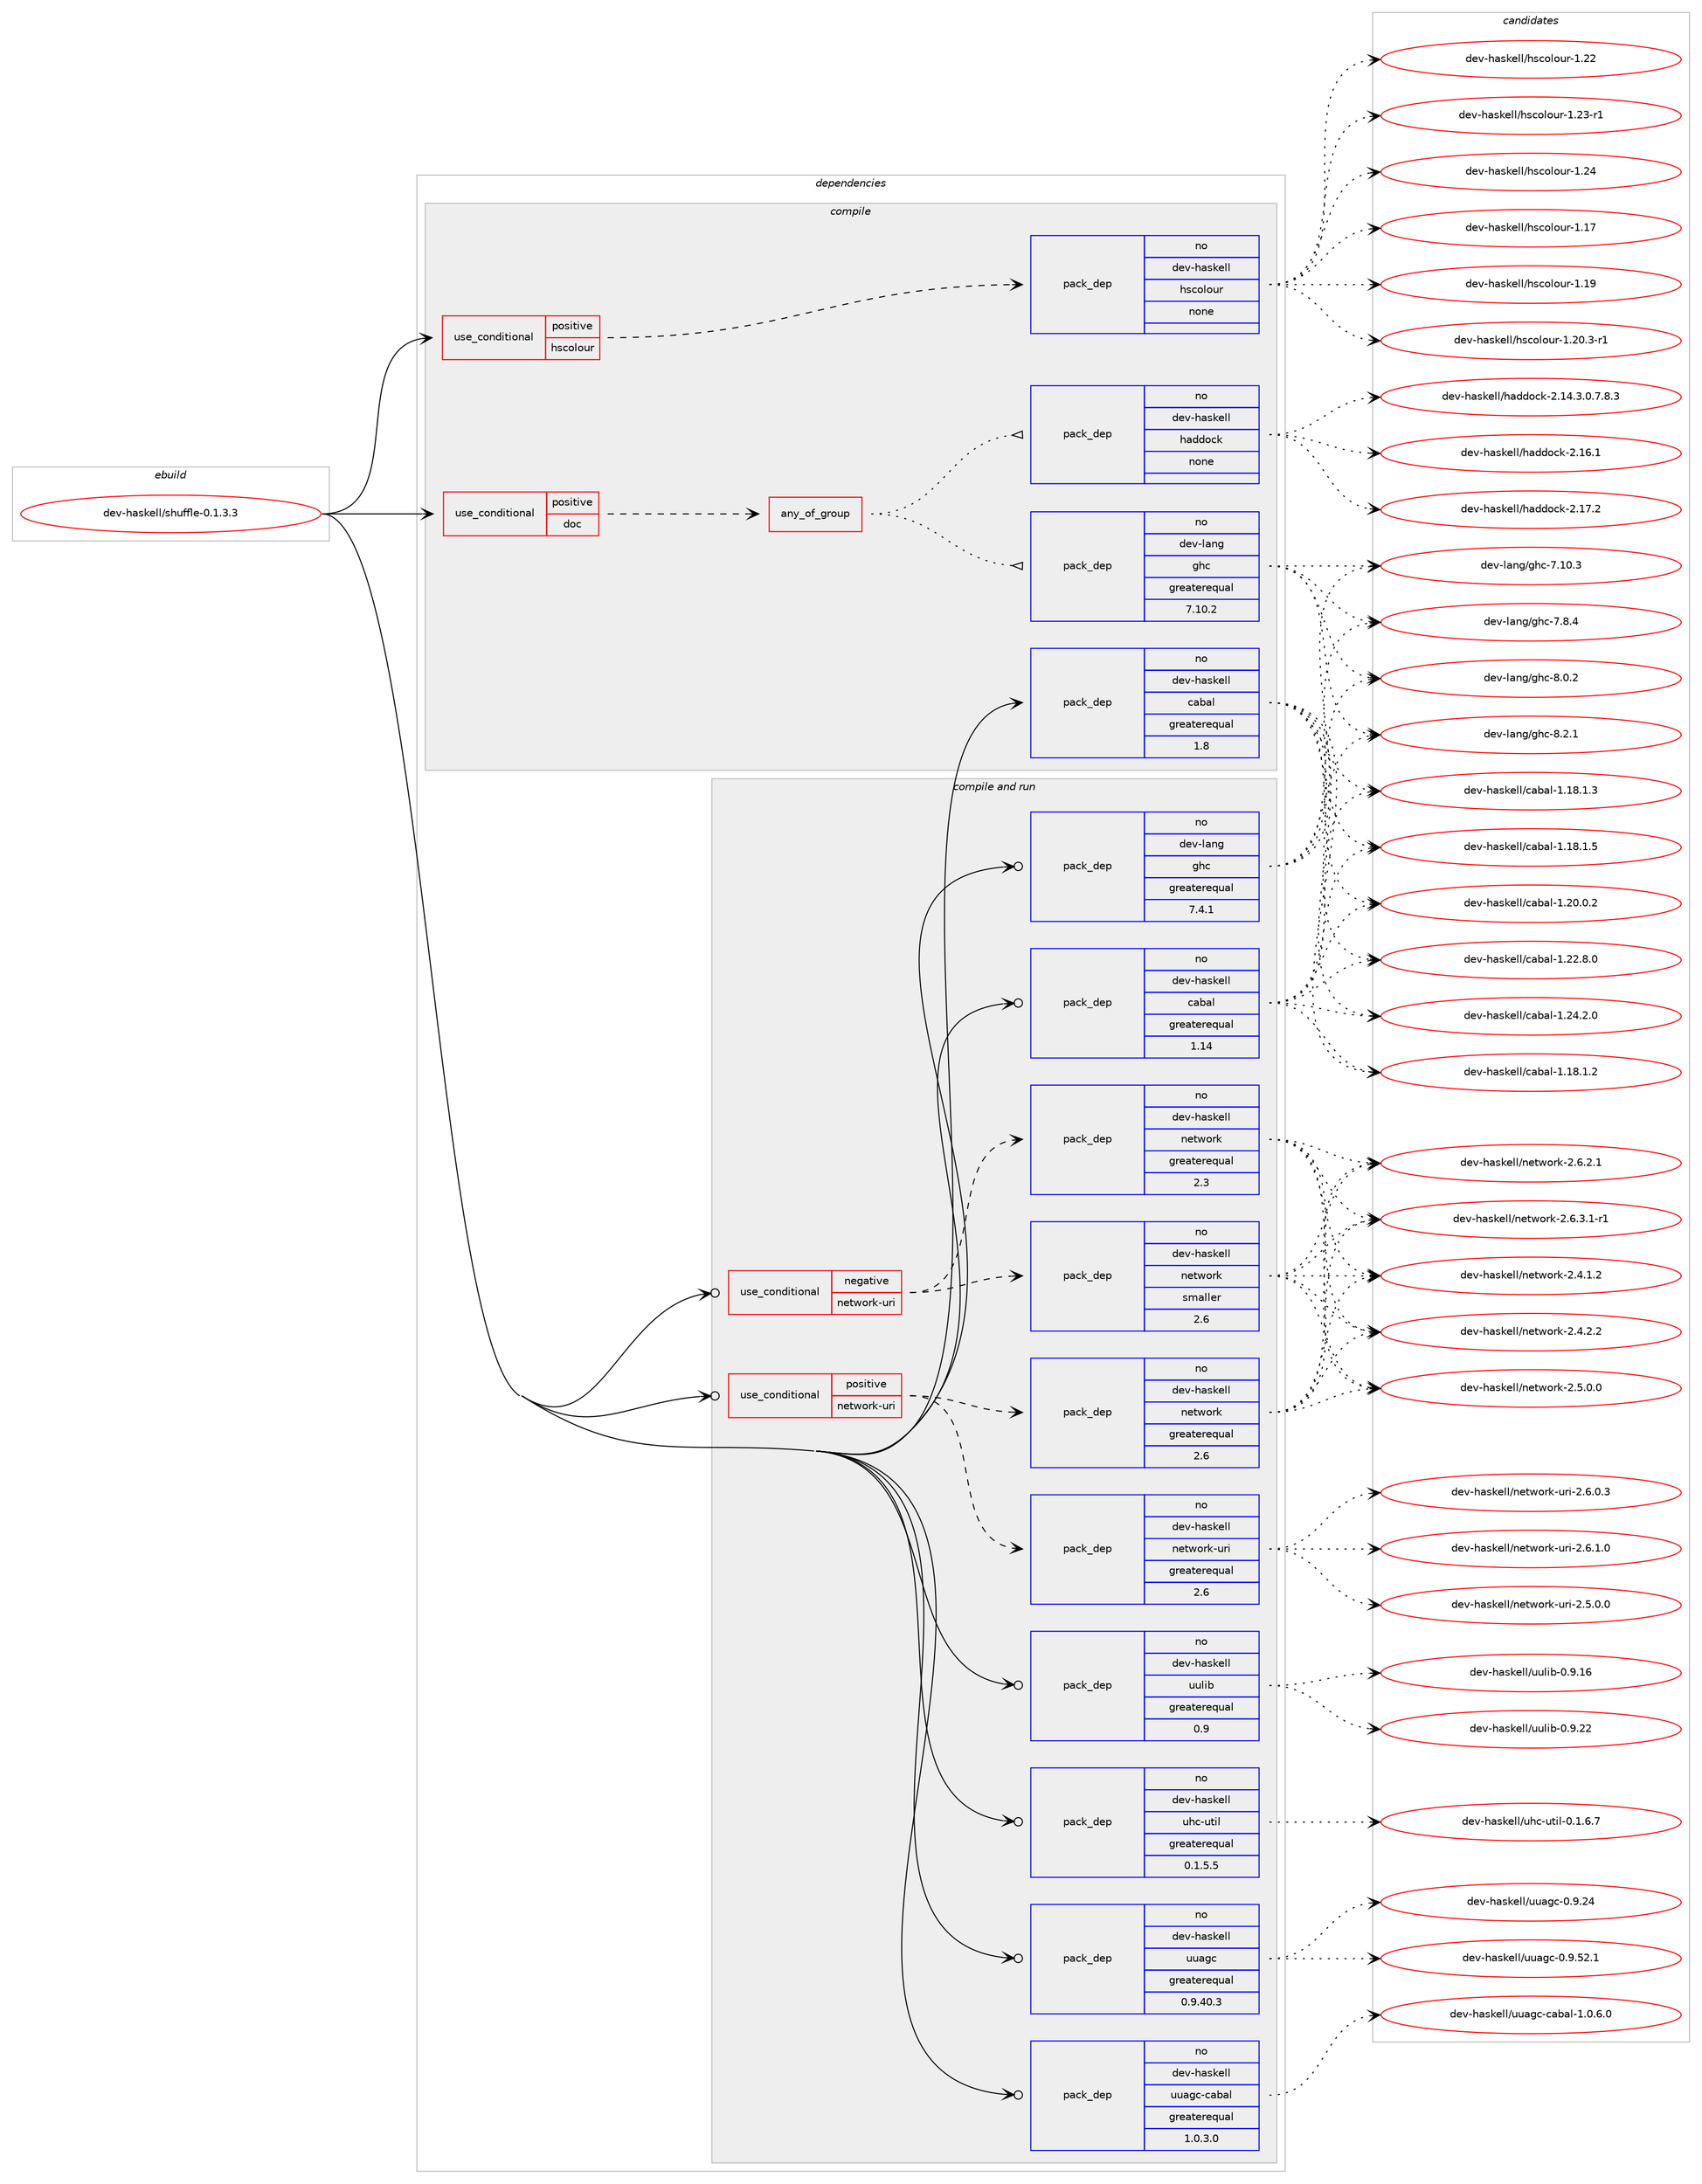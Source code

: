 digraph prolog {

# *************
# Graph options
# *************

newrank=true;
concentrate=true;
compound=true;
graph [rankdir=LR,fontname=Helvetica,fontsize=10,ranksep=1.5];#, ranksep=2.5, nodesep=0.2];
edge  [arrowhead=vee];
node  [fontname=Helvetica,fontsize=10];

# **********
# The ebuild
# **********

subgraph cluster_leftcol {
color=gray;
rank=same;
label=<<i>ebuild</i>>;
id [label="dev-haskell/shuffle-0.1.3.3", color=red, width=4, href="../dev-haskell/shuffle-0.1.3.3.svg"];
}

# ****************
# The dependencies
# ****************

subgraph cluster_midcol {
color=gray;
label=<<i>dependencies</i>>;
subgraph cluster_compile {
fillcolor="#eeeeee";
style=filled;
label=<<i>compile</i>>;
subgraph cond20706 {
dependency91747 [label=<<TABLE BORDER="0" CELLBORDER="1" CELLSPACING="0" CELLPADDING="4"><TR><TD ROWSPAN="3" CELLPADDING="10">use_conditional</TD></TR><TR><TD>positive</TD></TR><TR><TD>doc</TD></TR></TABLE>>, shape=none, color=red];
subgraph any2636 {
dependency91748 [label=<<TABLE BORDER="0" CELLBORDER="1" CELLSPACING="0" CELLPADDING="4"><TR><TD CELLPADDING="10">any_of_group</TD></TR></TABLE>>, shape=none, color=red];subgraph pack68375 {
dependency91749 [label=<<TABLE BORDER="0" CELLBORDER="1" CELLSPACING="0" CELLPADDING="4" WIDTH="220"><TR><TD ROWSPAN="6" CELLPADDING="30">pack_dep</TD></TR><TR><TD WIDTH="110">no</TD></TR><TR><TD>dev-haskell</TD></TR><TR><TD>haddock</TD></TR><TR><TD>none</TD></TR><TR><TD></TD></TR></TABLE>>, shape=none, color=blue];
}
dependency91748:e -> dependency91749:w [weight=20,style="dotted",arrowhead="oinv"];
subgraph pack68376 {
dependency91750 [label=<<TABLE BORDER="0" CELLBORDER="1" CELLSPACING="0" CELLPADDING="4" WIDTH="220"><TR><TD ROWSPAN="6" CELLPADDING="30">pack_dep</TD></TR><TR><TD WIDTH="110">no</TD></TR><TR><TD>dev-lang</TD></TR><TR><TD>ghc</TD></TR><TR><TD>greaterequal</TD></TR><TR><TD>7.10.2</TD></TR></TABLE>>, shape=none, color=blue];
}
dependency91748:e -> dependency91750:w [weight=20,style="dotted",arrowhead="oinv"];
}
dependency91747:e -> dependency91748:w [weight=20,style="dashed",arrowhead="vee"];
}
id:e -> dependency91747:w [weight=20,style="solid",arrowhead="vee"];
subgraph cond20707 {
dependency91751 [label=<<TABLE BORDER="0" CELLBORDER="1" CELLSPACING="0" CELLPADDING="4"><TR><TD ROWSPAN="3" CELLPADDING="10">use_conditional</TD></TR><TR><TD>positive</TD></TR><TR><TD>hscolour</TD></TR></TABLE>>, shape=none, color=red];
subgraph pack68377 {
dependency91752 [label=<<TABLE BORDER="0" CELLBORDER="1" CELLSPACING="0" CELLPADDING="4" WIDTH="220"><TR><TD ROWSPAN="6" CELLPADDING="30">pack_dep</TD></TR><TR><TD WIDTH="110">no</TD></TR><TR><TD>dev-haskell</TD></TR><TR><TD>hscolour</TD></TR><TR><TD>none</TD></TR><TR><TD></TD></TR></TABLE>>, shape=none, color=blue];
}
dependency91751:e -> dependency91752:w [weight=20,style="dashed",arrowhead="vee"];
}
id:e -> dependency91751:w [weight=20,style="solid",arrowhead="vee"];
subgraph pack68378 {
dependency91753 [label=<<TABLE BORDER="0" CELLBORDER="1" CELLSPACING="0" CELLPADDING="4" WIDTH="220"><TR><TD ROWSPAN="6" CELLPADDING="30">pack_dep</TD></TR><TR><TD WIDTH="110">no</TD></TR><TR><TD>dev-haskell</TD></TR><TR><TD>cabal</TD></TR><TR><TD>greaterequal</TD></TR><TR><TD>1.8</TD></TR></TABLE>>, shape=none, color=blue];
}
id:e -> dependency91753:w [weight=20,style="solid",arrowhead="vee"];
}
subgraph cluster_compileandrun {
fillcolor="#eeeeee";
style=filled;
label=<<i>compile and run</i>>;
subgraph cond20708 {
dependency91754 [label=<<TABLE BORDER="0" CELLBORDER="1" CELLSPACING="0" CELLPADDING="4"><TR><TD ROWSPAN="3" CELLPADDING="10">use_conditional</TD></TR><TR><TD>negative</TD></TR><TR><TD>network-uri</TD></TR></TABLE>>, shape=none, color=red];
subgraph pack68379 {
dependency91755 [label=<<TABLE BORDER="0" CELLBORDER="1" CELLSPACING="0" CELLPADDING="4" WIDTH="220"><TR><TD ROWSPAN="6" CELLPADDING="30">pack_dep</TD></TR><TR><TD WIDTH="110">no</TD></TR><TR><TD>dev-haskell</TD></TR><TR><TD>network</TD></TR><TR><TD>greaterequal</TD></TR><TR><TD>2.3</TD></TR></TABLE>>, shape=none, color=blue];
}
dependency91754:e -> dependency91755:w [weight=20,style="dashed",arrowhead="vee"];
subgraph pack68380 {
dependency91756 [label=<<TABLE BORDER="0" CELLBORDER="1" CELLSPACING="0" CELLPADDING="4" WIDTH="220"><TR><TD ROWSPAN="6" CELLPADDING="30">pack_dep</TD></TR><TR><TD WIDTH="110">no</TD></TR><TR><TD>dev-haskell</TD></TR><TR><TD>network</TD></TR><TR><TD>smaller</TD></TR><TR><TD>2.6</TD></TR></TABLE>>, shape=none, color=blue];
}
dependency91754:e -> dependency91756:w [weight=20,style="dashed",arrowhead="vee"];
}
id:e -> dependency91754:w [weight=20,style="solid",arrowhead="odotvee"];
subgraph cond20709 {
dependency91757 [label=<<TABLE BORDER="0" CELLBORDER="1" CELLSPACING="0" CELLPADDING="4"><TR><TD ROWSPAN="3" CELLPADDING="10">use_conditional</TD></TR><TR><TD>positive</TD></TR><TR><TD>network-uri</TD></TR></TABLE>>, shape=none, color=red];
subgraph pack68381 {
dependency91758 [label=<<TABLE BORDER="0" CELLBORDER="1" CELLSPACING="0" CELLPADDING="4" WIDTH="220"><TR><TD ROWSPAN="6" CELLPADDING="30">pack_dep</TD></TR><TR><TD WIDTH="110">no</TD></TR><TR><TD>dev-haskell</TD></TR><TR><TD>network</TD></TR><TR><TD>greaterequal</TD></TR><TR><TD>2.6</TD></TR></TABLE>>, shape=none, color=blue];
}
dependency91757:e -> dependency91758:w [weight=20,style="dashed",arrowhead="vee"];
subgraph pack68382 {
dependency91759 [label=<<TABLE BORDER="0" CELLBORDER="1" CELLSPACING="0" CELLPADDING="4" WIDTH="220"><TR><TD ROWSPAN="6" CELLPADDING="30">pack_dep</TD></TR><TR><TD WIDTH="110">no</TD></TR><TR><TD>dev-haskell</TD></TR><TR><TD>network-uri</TD></TR><TR><TD>greaterequal</TD></TR><TR><TD>2.6</TD></TR></TABLE>>, shape=none, color=blue];
}
dependency91757:e -> dependency91759:w [weight=20,style="dashed",arrowhead="vee"];
}
id:e -> dependency91757:w [weight=20,style="solid",arrowhead="odotvee"];
subgraph pack68383 {
dependency91760 [label=<<TABLE BORDER="0" CELLBORDER="1" CELLSPACING="0" CELLPADDING="4" WIDTH="220"><TR><TD ROWSPAN="6" CELLPADDING="30">pack_dep</TD></TR><TR><TD WIDTH="110">no</TD></TR><TR><TD>dev-haskell</TD></TR><TR><TD>cabal</TD></TR><TR><TD>greaterequal</TD></TR><TR><TD>1.14</TD></TR></TABLE>>, shape=none, color=blue];
}
id:e -> dependency91760:w [weight=20,style="solid",arrowhead="odotvee"];
subgraph pack68384 {
dependency91761 [label=<<TABLE BORDER="0" CELLBORDER="1" CELLSPACING="0" CELLPADDING="4" WIDTH="220"><TR><TD ROWSPAN="6" CELLPADDING="30">pack_dep</TD></TR><TR><TD WIDTH="110">no</TD></TR><TR><TD>dev-haskell</TD></TR><TR><TD>uhc-util</TD></TR><TR><TD>greaterequal</TD></TR><TR><TD>0.1.5.5</TD></TR></TABLE>>, shape=none, color=blue];
}
id:e -> dependency91761:w [weight=20,style="solid",arrowhead="odotvee"];
subgraph pack68385 {
dependency91762 [label=<<TABLE BORDER="0" CELLBORDER="1" CELLSPACING="0" CELLPADDING="4" WIDTH="220"><TR><TD ROWSPAN="6" CELLPADDING="30">pack_dep</TD></TR><TR><TD WIDTH="110">no</TD></TR><TR><TD>dev-haskell</TD></TR><TR><TD>uuagc</TD></TR><TR><TD>greaterequal</TD></TR><TR><TD>0.9.40.3</TD></TR></TABLE>>, shape=none, color=blue];
}
id:e -> dependency91762:w [weight=20,style="solid",arrowhead="odotvee"];
subgraph pack68386 {
dependency91763 [label=<<TABLE BORDER="0" CELLBORDER="1" CELLSPACING="0" CELLPADDING="4" WIDTH="220"><TR><TD ROWSPAN="6" CELLPADDING="30">pack_dep</TD></TR><TR><TD WIDTH="110">no</TD></TR><TR><TD>dev-haskell</TD></TR><TR><TD>uuagc-cabal</TD></TR><TR><TD>greaterequal</TD></TR><TR><TD>1.0.3.0</TD></TR></TABLE>>, shape=none, color=blue];
}
id:e -> dependency91763:w [weight=20,style="solid",arrowhead="odotvee"];
subgraph pack68387 {
dependency91764 [label=<<TABLE BORDER="0" CELLBORDER="1" CELLSPACING="0" CELLPADDING="4" WIDTH="220"><TR><TD ROWSPAN="6" CELLPADDING="30">pack_dep</TD></TR><TR><TD WIDTH="110">no</TD></TR><TR><TD>dev-haskell</TD></TR><TR><TD>uulib</TD></TR><TR><TD>greaterequal</TD></TR><TR><TD>0.9</TD></TR></TABLE>>, shape=none, color=blue];
}
id:e -> dependency91764:w [weight=20,style="solid",arrowhead="odotvee"];
subgraph pack68388 {
dependency91765 [label=<<TABLE BORDER="0" CELLBORDER="1" CELLSPACING="0" CELLPADDING="4" WIDTH="220"><TR><TD ROWSPAN="6" CELLPADDING="30">pack_dep</TD></TR><TR><TD WIDTH="110">no</TD></TR><TR><TD>dev-lang</TD></TR><TR><TD>ghc</TD></TR><TR><TD>greaterequal</TD></TR><TR><TD>7.4.1</TD></TR></TABLE>>, shape=none, color=blue];
}
id:e -> dependency91765:w [weight=20,style="solid",arrowhead="odotvee"];
}
subgraph cluster_run {
fillcolor="#eeeeee";
style=filled;
label=<<i>run</i>>;
}
}

# **************
# The candidates
# **************

subgraph cluster_choices {
rank=same;
color=gray;
label=<<i>candidates</i>>;

subgraph choice68375 {
color=black;
nodesep=1;
choice1001011184510497115107101108108471049710010011199107455046495246514648465546564651 [label="dev-haskell/haddock-2.14.3.0.7.8.3", color=red, width=4,href="../dev-haskell/haddock-2.14.3.0.7.8.3.svg"];
choice100101118451049711510710110810847104971001001119910745504649544649 [label="dev-haskell/haddock-2.16.1", color=red, width=4,href="../dev-haskell/haddock-2.16.1.svg"];
choice100101118451049711510710110810847104971001001119910745504649554650 [label="dev-haskell/haddock-2.17.2", color=red, width=4,href="../dev-haskell/haddock-2.17.2.svg"];
dependency91749:e -> choice1001011184510497115107101108108471049710010011199107455046495246514648465546564651:w [style=dotted,weight="100"];
dependency91749:e -> choice100101118451049711510710110810847104971001001119910745504649544649:w [style=dotted,weight="100"];
dependency91749:e -> choice100101118451049711510710110810847104971001001119910745504649554650:w [style=dotted,weight="100"];
}
subgraph choice68376 {
color=black;
nodesep=1;
choice1001011184510897110103471031049945554649484651 [label="dev-lang/ghc-7.10.3", color=red, width=4,href="../dev-lang/ghc-7.10.3.svg"];
choice10010111845108971101034710310499455546564652 [label="dev-lang/ghc-7.8.4", color=red, width=4,href="../dev-lang/ghc-7.8.4.svg"];
choice10010111845108971101034710310499455646484650 [label="dev-lang/ghc-8.0.2", color=red, width=4,href="../dev-lang/ghc-8.0.2.svg"];
choice10010111845108971101034710310499455646504649 [label="dev-lang/ghc-8.2.1", color=red, width=4,href="../dev-lang/ghc-8.2.1.svg"];
dependency91750:e -> choice1001011184510897110103471031049945554649484651:w [style=dotted,weight="100"];
dependency91750:e -> choice10010111845108971101034710310499455546564652:w [style=dotted,weight="100"];
dependency91750:e -> choice10010111845108971101034710310499455646484650:w [style=dotted,weight="100"];
dependency91750:e -> choice10010111845108971101034710310499455646504649:w [style=dotted,weight="100"];
}
subgraph choice68377 {
color=black;
nodesep=1;
choice100101118451049711510710110810847104115991111081111171144549464955 [label="dev-haskell/hscolour-1.17", color=red, width=4,href="../dev-haskell/hscolour-1.17.svg"];
choice100101118451049711510710110810847104115991111081111171144549464957 [label="dev-haskell/hscolour-1.19", color=red, width=4,href="../dev-haskell/hscolour-1.19.svg"];
choice10010111845104971151071011081084710411599111108111117114454946504846514511449 [label="dev-haskell/hscolour-1.20.3-r1", color=red, width=4,href="../dev-haskell/hscolour-1.20.3-r1.svg"];
choice100101118451049711510710110810847104115991111081111171144549465050 [label="dev-haskell/hscolour-1.22", color=red, width=4,href="../dev-haskell/hscolour-1.22.svg"];
choice1001011184510497115107101108108471041159911110811111711445494650514511449 [label="dev-haskell/hscolour-1.23-r1", color=red, width=4,href="../dev-haskell/hscolour-1.23-r1.svg"];
choice100101118451049711510710110810847104115991111081111171144549465052 [label="dev-haskell/hscolour-1.24", color=red, width=4,href="../dev-haskell/hscolour-1.24.svg"];
dependency91752:e -> choice100101118451049711510710110810847104115991111081111171144549464955:w [style=dotted,weight="100"];
dependency91752:e -> choice100101118451049711510710110810847104115991111081111171144549464957:w [style=dotted,weight="100"];
dependency91752:e -> choice10010111845104971151071011081084710411599111108111117114454946504846514511449:w [style=dotted,weight="100"];
dependency91752:e -> choice100101118451049711510710110810847104115991111081111171144549465050:w [style=dotted,weight="100"];
dependency91752:e -> choice1001011184510497115107101108108471041159911110811111711445494650514511449:w [style=dotted,weight="100"];
dependency91752:e -> choice100101118451049711510710110810847104115991111081111171144549465052:w [style=dotted,weight="100"];
}
subgraph choice68378 {
color=black;
nodesep=1;
choice10010111845104971151071011081084799979897108454946495646494650 [label="dev-haskell/cabal-1.18.1.2", color=red, width=4,href="../dev-haskell/cabal-1.18.1.2.svg"];
choice10010111845104971151071011081084799979897108454946495646494651 [label="dev-haskell/cabal-1.18.1.3", color=red, width=4,href="../dev-haskell/cabal-1.18.1.3.svg"];
choice10010111845104971151071011081084799979897108454946495646494653 [label="dev-haskell/cabal-1.18.1.5", color=red, width=4,href="../dev-haskell/cabal-1.18.1.5.svg"];
choice10010111845104971151071011081084799979897108454946504846484650 [label="dev-haskell/cabal-1.20.0.2", color=red, width=4,href="../dev-haskell/cabal-1.20.0.2.svg"];
choice10010111845104971151071011081084799979897108454946505046564648 [label="dev-haskell/cabal-1.22.8.0", color=red, width=4,href="../dev-haskell/cabal-1.22.8.0.svg"];
choice10010111845104971151071011081084799979897108454946505246504648 [label="dev-haskell/cabal-1.24.2.0", color=red, width=4,href="../dev-haskell/cabal-1.24.2.0.svg"];
dependency91753:e -> choice10010111845104971151071011081084799979897108454946495646494650:w [style=dotted,weight="100"];
dependency91753:e -> choice10010111845104971151071011081084799979897108454946495646494651:w [style=dotted,weight="100"];
dependency91753:e -> choice10010111845104971151071011081084799979897108454946495646494653:w [style=dotted,weight="100"];
dependency91753:e -> choice10010111845104971151071011081084799979897108454946504846484650:w [style=dotted,weight="100"];
dependency91753:e -> choice10010111845104971151071011081084799979897108454946505046564648:w [style=dotted,weight="100"];
dependency91753:e -> choice10010111845104971151071011081084799979897108454946505246504648:w [style=dotted,weight="100"];
}
subgraph choice68379 {
color=black;
nodesep=1;
choice1001011184510497115107101108108471101011161191111141074550465246494650 [label="dev-haskell/network-2.4.1.2", color=red, width=4,href="../dev-haskell/network-2.4.1.2.svg"];
choice1001011184510497115107101108108471101011161191111141074550465246504650 [label="dev-haskell/network-2.4.2.2", color=red, width=4,href="../dev-haskell/network-2.4.2.2.svg"];
choice1001011184510497115107101108108471101011161191111141074550465346484648 [label="dev-haskell/network-2.5.0.0", color=red, width=4,href="../dev-haskell/network-2.5.0.0.svg"];
choice1001011184510497115107101108108471101011161191111141074550465446504649 [label="dev-haskell/network-2.6.2.1", color=red, width=4,href="../dev-haskell/network-2.6.2.1.svg"];
choice10010111845104971151071011081084711010111611911111410745504654465146494511449 [label="dev-haskell/network-2.6.3.1-r1", color=red, width=4,href="../dev-haskell/network-2.6.3.1-r1.svg"];
dependency91755:e -> choice1001011184510497115107101108108471101011161191111141074550465246494650:w [style=dotted,weight="100"];
dependency91755:e -> choice1001011184510497115107101108108471101011161191111141074550465246504650:w [style=dotted,weight="100"];
dependency91755:e -> choice1001011184510497115107101108108471101011161191111141074550465346484648:w [style=dotted,weight="100"];
dependency91755:e -> choice1001011184510497115107101108108471101011161191111141074550465446504649:w [style=dotted,weight="100"];
dependency91755:e -> choice10010111845104971151071011081084711010111611911111410745504654465146494511449:w [style=dotted,weight="100"];
}
subgraph choice68380 {
color=black;
nodesep=1;
choice1001011184510497115107101108108471101011161191111141074550465246494650 [label="dev-haskell/network-2.4.1.2", color=red, width=4,href="../dev-haskell/network-2.4.1.2.svg"];
choice1001011184510497115107101108108471101011161191111141074550465246504650 [label="dev-haskell/network-2.4.2.2", color=red, width=4,href="../dev-haskell/network-2.4.2.2.svg"];
choice1001011184510497115107101108108471101011161191111141074550465346484648 [label="dev-haskell/network-2.5.0.0", color=red, width=4,href="../dev-haskell/network-2.5.0.0.svg"];
choice1001011184510497115107101108108471101011161191111141074550465446504649 [label="dev-haskell/network-2.6.2.1", color=red, width=4,href="../dev-haskell/network-2.6.2.1.svg"];
choice10010111845104971151071011081084711010111611911111410745504654465146494511449 [label="dev-haskell/network-2.6.3.1-r1", color=red, width=4,href="../dev-haskell/network-2.6.3.1-r1.svg"];
dependency91756:e -> choice1001011184510497115107101108108471101011161191111141074550465246494650:w [style=dotted,weight="100"];
dependency91756:e -> choice1001011184510497115107101108108471101011161191111141074550465246504650:w [style=dotted,weight="100"];
dependency91756:e -> choice1001011184510497115107101108108471101011161191111141074550465346484648:w [style=dotted,weight="100"];
dependency91756:e -> choice1001011184510497115107101108108471101011161191111141074550465446504649:w [style=dotted,weight="100"];
dependency91756:e -> choice10010111845104971151071011081084711010111611911111410745504654465146494511449:w [style=dotted,weight="100"];
}
subgraph choice68381 {
color=black;
nodesep=1;
choice1001011184510497115107101108108471101011161191111141074550465246494650 [label="dev-haskell/network-2.4.1.2", color=red, width=4,href="../dev-haskell/network-2.4.1.2.svg"];
choice1001011184510497115107101108108471101011161191111141074550465246504650 [label="dev-haskell/network-2.4.2.2", color=red, width=4,href="../dev-haskell/network-2.4.2.2.svg"];
choice1001011184510497115107101108108471101011161191111141074550465346484648 [label="dev-haskell/network-2.5.0.0", color=red, width=4,href="../dev-haskell/network-2.5.0.0.svg"];
choice1001011184510497115107101108108471101011161191111141074550465446504649 [label="dev-haskell/network-2.6.2.1", color=red, width=4,href="../dev-haskell/network-2.6.2.1.svg"];
choice10010111845104971151071011081084711010111611911111410745504654465146494511449 [label="dev-haskell/network-2.6.3.1-r1", color=red, width=4,href="../dev-haskell/network-2.6.3.1-r1.svg"];
dependency91758:e -> choice1001011184510497115107101108108471101011161191111141074550465246494650:w [style=dotted,weight="100"];
dependency91758:e -> choice1001011184510497115107101108108471101011161191111141074550465246504650:w [style=dotted,weight="100"];
dependency91758:e -> choice1001011184510497115107101108108471101011161191111141074550465346484648:w [style=dotted,weight="100"];
dependency91758:e -> choice1001011184510497115107101108108471101011161191111141074550465446504649:w [style=dotted,weight="100"];
dependency91758:e -> choice10010111845104971151071011081084711010111611911111410745504654465146494511449:w [style=dotted,weight="100"];
}
subgraph choice68382 {
color=black;
nodesep=1;
choice100101118451049711510710110810847110101116119111114107451171141054550465346484648 [label="dev-haskell/network-uri-2.5.0.0", color=red, width=4,href="../dev-haskell/network-uri-2.5.0.0.svg"];
choice100101118451049711510710110810847110101116119111114107451171141054550465446484651 [label="dev-haskell/network-uri-2.6.0.3", color=red, width=4,href="../dev-haskell/network-uri-2.6.0.3.svg"];
choice100101118451049711510710110810847110101116119111114107451171141054550465446494648 [label="dev-haskell/network-uri-2.6.1.0", color=red, width=4,href="../dev-haskell/network-uri-2.6.1.0.svg"];
dependency91759:e -> choice100101118451049711510710110810847110101116119111114107451171141054550465346484648:w [style=dotted,weight="100"];
dependency91759:e -> choice100101118451049711510710110810847110101116119111114107451171141054550465446484651:w [style=dotted,weight="100"];
dependency91759:e -> choice100101118451049711510710110810847110101116119111114107451171141054550465446494648:w [style=dotted,weight="100"];
}
subgraph choice68383 {
color=black;
nodesep=1;
choice10010111845104971151071011081084799979897108454946495646494650 [label="dev-haskell/cabal-1.18.1.2", color=red, width=4,href="../dev-haskell/cabal-1.18.1.2.svg"];
choice10010111845104971151071011081084799979897108454946495646494651 [label="dev-haskell/cabal-1.18.1.3", color=red, width=4,href="../dev-haskell/cabal-1.18.1.3.svg"];
choice10010111845104971151071011081084799979897108454946495646494653 [label="dev-haskell/cabal-1.18.1.5", color=red, width=4,href="../dev-haskell/cabal-1.18.1.5.svg"];
choice10010111845104971151071011081084799979897108454946504846484650 [label="dev-haskell/cabal-1.20.0.2", color=red, width=4,href="../dev-haskell/cabal-1.20.0.2.svg"];
choice10010111845104971151071011081084799979897108454946505046564648 [label="dev-haskell/cabal-1.22.8.0", color=red, width=4,href="../dev-haskell/cabal-1.22.8.0.svg"];
choice10010111845104971151071011081084799979897108454946505246504648 [label="dev-haskell/cabal-1.24.2.0", color=red, width=4,href="../dev-haskell/cabal-1.24.2.0.svg"];
dependency91760:e -> choice10010111845104971151071011081084799979897108454946495646494650:w [style=dotted,weight="100"];
dependency91760:e -> choice10010111845104971151071011081084799979897108454946495646494651:w [style=dotted,weight="100"];
dependency91760:e -> choice10010111845104971151071011081084799979897108454946495646494653:w [style=dotted,weight="100"];
dependency91760:e -> choice10010111845104971151071011081084799979897108454946504846484650:w [style=dotted,weight="100"];
dependency91760:e -> choice10010111845104971151071011081084799979897108454946505046564648:w [style=dotted,weight="100"];
dependency91760:e -> choice10010111845104971151071011081084799979897108454946505246504648:w [style=dotted,weight="100"];
}
subgraph choice68384 {
color=black;
nodesep=1;
choice10010111845104971151071011081084711710499451171161051084548464946544655 [label="dev-haskell/uhc-util-0.1.6.7", color=red, width=4,href="../dev-haskell/uhc-util-0.1.6.7.svg"];
dependency91761:e -> choice10010111845104971151071011081084711710499451171161051084548464946544655:w [style=dotted,weight="100"];
}
subgraph choice68385 {
color=black;
nodesep=1;
choice100101118451049711510710110810847117117971039945484657465052 [label="dev-haskell/uuagc-0.9.24", color=red, width=4,href="../dev-haskell/uuagc-0.9.24.svg"];
choice1001011184510497115107101108108471171179710399454846574653504649 [label="dev-haskell/uuagc-0.9.52.1", color=red, width=4,href="../dev-haskell/uuagc-0.9.52.1.svg"];
dependency91762:e -> choice100101118451049711510710110810847117117971039945484657465052:w [style=dotted,weight="100"];
dependency91762:e -> choice1001011184510497115107101108108471171179710399454846574653504649:w [style=dotted,weight="100"];
}
subgraph choice68386 {
color=black;
nodesep=1;
choice100101118451049711510710110810847117117971039945999798971084549464846544648 [label="dev-haskell/uuagc-cabal-1.0.6.0", color=red, width=4,href="../dev-haskell/uuagc-cabal-1.0.6.0.svg"];
dependency91763:e -> choice100101118451049711510710110810847117117971039945999798971084549464846544648:w [style=dotted,weight="100"];
}
subgraph choice68387 {
color=black;
nodesep=1;
choice1001011184510497115107101108108471171171081059845484657464954 [label="dev-haskell/uulib-0.9.16", color=red, width=4,href="../dev-haskell/uulib-0.9.16.svg"];
choice1001011184510497115107101108108471171171081059845484657465050 [label="dev-haskell/uulib-0.9.22", color=red, width=4,href="../dev-haskell/uulib-0.9.22.svg"];
dependency91764:e -> choice1001011184510497115107101108108471171171081059845484657464954:w [style=dotted,weight="100"];
dependency91764:e -> choice1001011184510497115107101108108471171171081059845484657465050:w [style=dotted,weight="100"];
}
subgraph choice68388 {
color=black;
nodesep=1;
choice1001011184510897110103471031049945554649484651 [label="dev-lang/ghc-7.10.3", color=red, width=4,href="../dev-lang/ghc-7.10.3.svg"];
choice10010111845108971101034710310499455546564652 [label="dev-lang/ghc-7.8.4", color=red, width=4,href="../dev-lang/ghc-7.8.4.svg"];
choice10010111845108971101034710310499455646484650 [label="dev-lang/ghc-8.0.2", color=red, width=4,href="../dev-lang/ghc-8.0.2.svg"];
choice10010111845108971101034710310499455646504649 [label="dev-lang/ghc-8.2.1", color=red, width=4,href="../dev-lang/ghc-8.2.1.svg"];
dependency91765:e -> choice1001011184510897110103471031049945554649484651:w [style=dotted,weight="100"];
dependency91765:e -> choice10010111845108971101034710310499455546564652:w [style=dotted,weight="100"];
dependency91765:e -> choice10010111845108971101034710310499455646484650:w [style=dotted,weight="100"];
dependency91765:e -> choice10010111845108971101034710310499455646504649:w [style=dotted,weight="100"];
}
}

}

